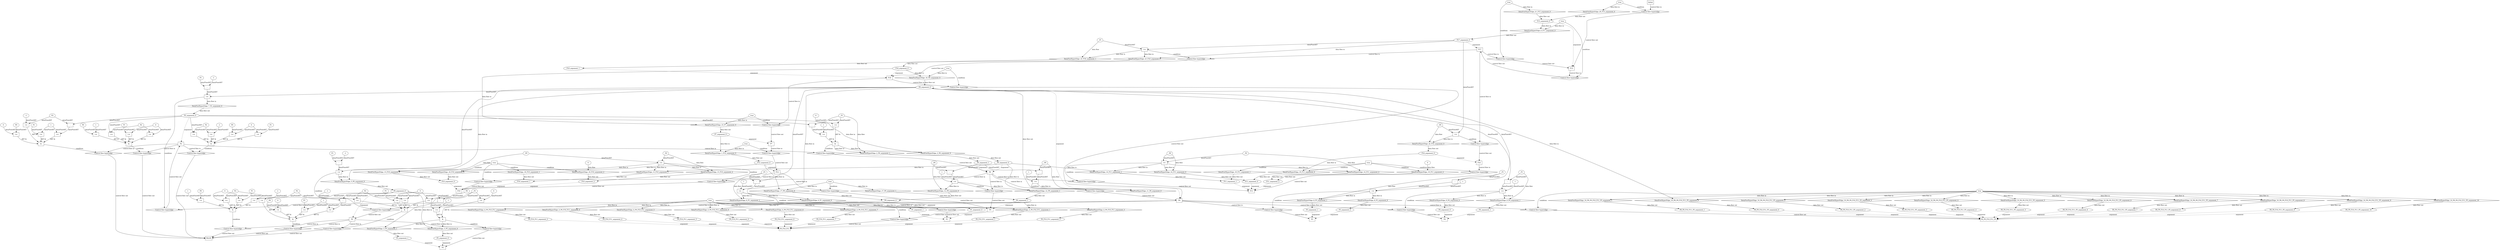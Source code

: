 digraph dag {
"P0" [label="P0" nodeName="P0" class=cfn  shape="rect"];
"P1" [label="P1" nodeName="P1" class=cfn  shape="rect"];
"P10" [label="P10" nodeName="P10" class=cfn  shape="rect"];
"P11" [label="P11" nodeName="P11" class=cfn  shape="rect"];
"P12" [label="P12" nodeName="P12" class=cfn  shape="rect"];
"P15" [label="P15" nodeName="P15" class=cfn  shape="rect"];
"P16" [label="P16" nodeName="P16" class=cfn  shape="rect"];
"P17" [label="P17" nodeName="P17" class=cfn  shape="rect"];
"P18" [label="P18" nodeName="P18" class=cfn  shape="rect"];
"P2" [label="P2" nodeName="P2" class=cfn  shape="rect"];
"P3" [label="P3" nodeName="P3" class=cfn  shape="rect"];
"P4" [label="P4" nodeName="P4" class=cfn  shape="rect"];
"P5" [label="P5" nodeName="P5" class=cfn  shape="rect"];
"P6" [label="P6" nodeName="P6" class=cfn  shape="rect"];
"P7" [label="P7" nodeName="P7" class=cfn  shape="rect"];
"P8" [label="P8" nodeName="P8" class=cfn  shape="rect"];
"P8_P9_P10_P11_P5" [label="P8_P9_P10_P11_P5" nodeName="P8_P9_P10_P11_P5" class=cfn  shape="rect"];
"P9" [label="P9" nodeName="P9" class=cfn  shape="rect"];
"P9_P10_P11" [label="P9_P10_P11" nodeName="P9_P10_P11" class=cfn  shape="rect"];
FALSE [label="FALSE" nodeName=FALSE class=cfn  shape="rect"];
Initial [label="Initial" nodeName=Initial class=cfn  shape="rect"];
ControlFowHyperEdge_0 [label="Control flow hyperedge" nodeName=ControlFowHyperEdge_0 class=controlFlowHyperEdge shape="diamond"];
"P15" -> ControlFowHyperEdge_0 [label="control flow in"]
ControlFowHyperEdge_0 -> "P17" [label="control flow out"]
ControlFowHyperEdge_1 [label="Control flow hyperedge" nodeName=ControlFowHyperEdge_1 class=controlFlowHyperEdge shape="diamond"];
"P7" -> ControlFowHyperEdge_1 [label="control flow in"]
ControlFowHyperEdge_1 -> "P12" [label="control flow out"]
ControlFowHyperEdge_2 [label="Control flow hyperedge" nodeName=ControlFowHyperEdge_2 class=controlFlowHyperEdge shape="diamond"];
"P2" -> ControlFowHyperEdge_2 [label="control flow in"]
ControlFowHyperEdge_2 -> "P6" [label="control flow out"]
ControlFowHyperEdge_3 [label="Control flow hyperedge" nodeName=ControlFowHyperEdge_3 class=controlFlowHyperEdge shape="diamond"];
"P0" -> ControlFowHyperEdge_3 [label="control flow in"]
ControlFowHyperEdge_3 -> "P5" [label="control flow out"]
ControlFowHyperEdge_4 [label="Control flow hyperedge" nodeName=ControlFowHyperEdge_4 class=controlFlowHyperEdge shape="diamond"];
"P9" -> ControlFowHyperEdge_4 [label="control flow in"]
ControlFowHyperEdge_4 -> "P9_P10_P11" [label="control flow out"]
ControlFowHyperEdge_5 [label="Control flow hyperedge" nodeName=ControlFowHyperEdge_5 class=controlFlowHyperEdge shape="diamond"];
"P8" -> ControlFowHyperEdge_5 [label="control flow in"]
ControlFowHyperEdge_5 -> "P0" [label="control flow out"]
ControlFowHyperEdge_6 [label="Control flow hyperedge" nodeName=ControlFowHyperEdge_6 class=controlFlowHyperEdge shape="diamond"];
"P8" -> ControlFowHyperEdge_6 [label="control flow in"]
ControlFowHyperEdge_6 -> "P1" [label="control flow out"]
ControlFowHyperEdge_7 [label="Control flow hyperedge" nodeName=ControlFowHyperEdge_7 class=controlFlowHyperEdge shape="diamond"];
"P8" -> ControlFowHyperEdge_7 [label="control flow in"]
ControlFowHyperEdge_7 -> "P2" [label="control flow out"]
ControlFowHyperEdge_8 [label="Control flow hyperedge" nodeName=ControlFowHyperEdge_8 class=controlFlowHyperEdge shape="diamond"];
"P8" -> ControlFowHyperEdge_8 [label="control flow in"]
ControlFowHyperEdge_8 -> "P3" [label="control flow out"]
ControlFowHyperEdge_9 [label="Control flow hyperedge" nodeName=ControlFowHyperEdge_9 class=controlFlowHyperEdge shape="diamond"];
"P8" -> ControlFowHyperEdge_9 [label="control flow in"]
ControlFowHyperEdge_9 -> "P4" [label="control flow out"]
ControlFowHyperEdge_10 [label="Control flow hyperedge" nodeName=ControlFowHyperEdge_10 class=controlFlowHyperEdge shape="diamond"];
"P8" -> ControlFowHyperEdge_10 [label="control flow in"]
ControlFowHyperEdge_10 -> "P8_P9_P10_P11_P5" [label="control flow out"]
ControlFowHyperEdge_11 [label="Control flow hyperedge" nodeName=ControlFowHyperEdge_11 class=controlFlowHyperEdge shape="diamond"];
"P6" -> ControlFowHyperEdge_11 [label="control flow in"]
ControlFowHyperEdge_11 -> "P8" [label="control flow out"]
ControlFowHyperEdge_12 [label="Control flow hyperedge" nodeName=ControlFowHyperEdge_12 class=controlFlowHyperEdge shape="diamond"];
"P6" -> ControlFowHyperEdge_12 [label="control flow in"]
ControlFowHyperEdge_12 -> "P9" [label="control flow out"]
ControlFowHyperEdge_13 [label="Control flow hyperedge" nodeName=ControlFowHyperEdge_13 class=controlFlowHyperEdge shape="diamond"];
"P6" -> ControlFowHyperEdge_13 [label="control flow in"]
ControlFowHyperEdge_13 -> "P10" [label="control flow out"]
ControlFowHyperEdge_14 [label="Control flow hyperedge" nodeName=ControlFowHyperEdge_14 class=controlFlowHyperEdge shape="diamond"];
"P6" -> ControlFowHyperEdge_14 [label="control flow in"]
ControlFowHyperEdge_14 -> "P11" [label="control flow out"]
ControlFowHyperEdge_15 [label="Control flow hyperedge" nodeName=ControlFowHyperEdge_15 class=controlFlowHyperEdge shape="diamond"];
"P18" -> ControlFowHyperEdge_15 [label="control flow in"]
ControlFowHyperEdge_15 -> "P7" [label="control flow out"]
ControlFowHyperEdge_16 [label="Control flow hyperedge" nodeName=ControlFowHyperEdge_16 class=controlFlowHyperEdge shape="diamond"];
"P18" -> ControlFowHyperEdge_16 [label="control flow in"]
ControlFowHyperEdge_16 -> "P8" [label="control flow out"]
ControlFowHyperEdge_17 [label="Control flow hyperedge" nodeName=ControlFowHyperEdge_17 class=controlFlowHyperEdge shape="diamond"];
"P12" -> ControlFowHyperEdge_17 [label="control flow in"]
ControlFowHyperEdge_17 -> "P9" [label="control flow out"]
ControlFowHyperEdge_18 [label="Control flow hyperedge" nodeName=ControlFowHyperEdge_18 class=controlFlowHyperEdge shape="diamond"];
"P12" -> ControlFowHyperEdge_18 [label="control flow in"]
ControlFowHyperEdge_18 -> "P10" [label="control flow out"]
ControlFowHyperEdge_19 [label="Control flow hyperedge" nodeName=ControlFowHyperEdge_19 class=controlFlowHyperEdge shape="diamond"];
"P16" -> ControlFowHyperEdge_19 [label="control flow in"]
ControlFowHyperEdge_19 -> "P11" [label="control flow out"]
ControlFowHyperEdge_20 [label="Control flow hyperedge" nodeName=ControlFowHyperEdge_20 class=controlFlowHyperEdge shape="diamond"];
"Initial" -> ControlFowHyperEdge_20 [label="control flow in"]
ControlFowHyperEdge_20 -> "P15" [label="control flow out"]
ControlFowHyperEdge_21 [label="Control flow hyperedge" nodeName=ControlFowHyperEdge_21 class=controlFlowHyperEdge shape="diamond"];
"P17" -> ControlFowHyperEdge_21 [label="control flow in"]
ControlFowHyperEdge_21 -> "P15" [label="control flow out"]
ControlFowHyperEdge_22 [label="Control flow hyperedge" nodeName=ControlFowHyperEdge_22 class=controlFlowHyperEdge shape="diamond"];
"P17" -> ControlFowHyperEdge_22 [label="control flow in"]
ControlFowHyperEdge_22 -> "P16" [label="control flow out"]
ControlFowHyperEdge_23 [label="Control flow hyperedge" nodeName=ControlFowHyperEdge_23 class=controlFlowHyperEdge shape="diamond"];
"P17" -> ControlFowHyperEdge_23 [label="control flow in"]
ControlFowHyperEdge_23 -> "P18" [label="control flow out"]
ControlFowHyperEdge_24 [label="Control flow hyperedge" nodeName=ControlFowHyperEdge_24 class=controlFlowHyperEdge shape="diamond"];
"P2" -> ControlFowHyperEdge_24 [label="control flow in"]
ControlFowHyperEdge_24 -> "FALSE" [label="control flow out"]
ControlFowHyperEdge_25 [label="Control flow hyperedge" nodeName=ControlFowHyperEdge_25 class=controlFlowHyperEdge shape="diamond"];
"P2" -> ControlFowHyperEdge_25 [label="control flow in"]
ControlFowHyperEdge_25 -> "FALSE" [label="control flow out"]
ControlFowHyperEdge_26 [label="Control flow hyperedge" nodeName=ControlFowHyperEdge_26 class=controlFlowHyperEdge shape="diamond"];
"P2" -> ControlFowHyperEdge_26 [label="control flow in"]
ControlFowHyperEdge_26 -> "FALSE" [label="control flow out"]
ControlFowHyperEdge_27 [label="Control flow hyperedge" nodeName=ControlFowHyperEdge_27 class=controlFlowHyperEdge shape="diamond"];
"P0" -> ControlFowHyperEdge_27 [label="control flow in"]
ControlFowHyperEdge_27 -> "FALSE" [label="control flow out"]
ControlFowHyperEdge_28 [label="Control flow hyperedge" nodeName=ControlFowHyperEdge_28 class=controlFlowHyperEdge shape="diamond"];
"P0" -> ControlFowHyperEdge_28 [label="control flow in"]
ControlFowHyperEdge_28 -> "FALSE" [label="control flow out"]
ControlFowHyperEdge_29 [label="Control flow hyperedge" nodeName=ControlFowHyperEdge_29 class=controlFlowHyperEdge shape="diamond"];
"P0" -> ControlFowHyperEdge_29 [label="control flow in"]
ControlFowHyperEdge_29 -> "FALSE" [label="control flow out"]
"P17_argument_0" [label="P17_argument_0" nodeName=argument0 class=argument  head="P17" shape="oval"];
"P17_argument_0" -> "P17"[label="argument" style="dashed"]
"P15_argument_0" [label="P15_argument_0" nodeName=argument0 class=argument  head="P15" shape="oval"];
"P15_argument_0" -> "P15"[label="argument" style="dashed"]
"P12_argument_0" [label="P12_argument_0" nodeName=argument0 class=argument  head="P12" shape="oval"];
"P12_argument_0" -> "P12"[label="argument" style="dashed"]
"P7_argument_0" [label="P7_argument_0" nodeName=argument0 class=argument  head="P7" shape="oval"];
"P7_argument_0" -> "P7"[label="argument" style="dashed"]
"P6_argument_0" [label="P6_argument_0" nodeName=argument0 class=argument  head="P6" shape="oval"];
"P6_argument_0" -> "P6"[label="argument" style="dashed"]
"P6_argument_1" [label="P6_argument_1" nodeName=argument1 class=argument  head="P6" shape="oval"];
"P6_argument_1" -> "P6"[label="argument" style="dashed"]
"P2_argument_0" [label="P2_argument_0" nodeName=argument0 class=argument  head="P2" shape="oval"];
"P2_argument_0" -> "P2"[label="argument" style="dashed"]
"P5_argument_0" [label="P5_argument_0" nodeName=argument0 class=argument  head="P5" shape="oval"];
"P5_argument_0" -> "P5"[label="argument" style="dashed"]
"P5_argument_1" [label="P5_argument_1" nodeName=argument1 class=argument  head="P5" shape="oval"];
"P5_argument_1" -> "P5"[label="argument" style="dashed"]
"P0_argument_0" [label="P0_argument_0" nodeName=argument0 class=argument  head="P0" shape="oval"];
"P0_argument_0" -> "P0"[label="argument" style="dashed"]
"P9_P10_P11_argument_0" [label="P9_P10_P11_argument_0" nodeName=argument0 class=argument  head="P9_P10_P11" shape="oval"];
"P9_P10_P11_argument_0" -> "P9_P10_P11"[label="argument" style="dashed"]
"P9_P10_P11_argument_1" [label="P9_P10_P11_argument_1" nodeName=argument1 class=argument  head="P9_P10_P11" shape="oval"];
"P9_P10_P11_argument_1" -> "P9_P10_P11"[label="argument" style="dashed"]
"P9_P10_P11_argument_2" [label="P9_P10_P11_argument_2" nodeName=argument2 class=argument  head="P9_P10_P11" shape="oval"];
"P9_P10_P11_argument_2" -> "P9_P10_P11"[label="argument" style="dashed"]
"P9_P10_P11_argument_3" [label="P9_P10_P11_argument_3" nodeName=argument3 class=argument  head="P9_P10_P11" shape="oval"];
"P9_P10_P11_argument_3" -> "P9_P10_P11"[label="argument" style="dashed"]
"P9_P10_P11_argument_4" [label="P9_P10_P11_argument_4" nodeName=argument4 class=argument  head="P9_P10_P11" shape="oval"];
"P9_P10_P11_argument_4" -> "P9_P10_P11"[label="argument" style="dashed"]
"P9_P10_P11_argument_5" [label="P9_P10_P11_argument_5" nodeName=argument5 class=argument  head="P9_P10_P11" shape="oval"];
"P9_P10_P11_argument_5" -> "P9_P10_P11"[label="argument" style="dashed"]
"P9_P10_P11_argument_6" [label="P9_P10_P11_argument_6" nodeName=argument6 class=argument  head="P9_P10_P11" shape="oval"];
"P9_P10_P11_argument_6" -> "P9_P10_P11"[label="argument" style="dashed"]
"P9_P10_P11_argument_7" [label="P9_P10_P11_argument_7" nodeName=argument7 class=argument  head="P9_P10_P11" shape="oval"];
"P9_P10_P11_argument_7" -> "P9_P10_P11"[label="argument" style="dashed"]
"P9_argument_0" [label="P9_argument_0" nodeName=argument0 class=argument  head="P9" shape="oval"];
"P9_argument_0" -> "P9"[label="argument" style="dashed"]
"P9_argument_1" [label="P9_argument_1" nodeName=argument1 class=argument  head="P9" shape="oval"];
"P9_argument_1" -> "P9"[label="argument" style="dashed"]
"P8_argument_0" [label="P8_argument_0" nodeName=argument0 class=argument  head="P8" shape="oval"];
"P8_argument_0" -> "P8"[label="argument" style="dashed"]
"P1_argument_0" [label="P1_argument_0" nodeName=argument0 class=argument  head="P1" shape="oval"];
"P1_argument_0" -> "P1"[label="argument" style="dashed"]
"P1_argument_1" [label="P1_argument_1" nodeName=argument1 class=argument  head="P1" shape="oval"];
"P1_argument_1" -> "P1"[label="argument" style="dashed"]
"P3_argument_0" [label="P3_argument_0" nodeName=argument0 class=argument  head="P3" shape="oval"];
"P3_argument_0" -> "P3"[label="argument" style="dashed"]
"P3_argument_1" [label="P3_argument_1" nodeName=argument1 class=argument  head="P3" shape="oval"];
"P3_argument_1" -> "P3"[label="argument" style="dashed"]
"P4_argument_0" [label="P4_argument_0" nodeName=argument0 class=argument  head="P4" shape="oval"];
"P4_argument_0" -> "P4"[label="argument" style="dashed"]
"P4_argument_1" [label="P4_argument_1" nodeName=argument1 class=argument  head="P4" shape="oval"];
"P4_argument_1" -> "P4"[label="argument" style="dashed"]
"P8_P9_P10_P11_P5_argument_0" [label="P8_P9_P10_P11_P5_argument_0" nodeName=argument0 class=argument  head="P8_P9_P10_P11_P5" shape="oval"];
"P8_P9_P10_P11_P5_argument_0" -> "P8_P9_P10_P11_P5"[label="argument" style="dashed"]
"P8_P9_P10_P11_P5_argument_1" [label="P8_P9_P10_P11_P5_argument_1" nodeName=argument1 class=argument  head="P8_P9_P10_P11_P5" shape="oval"];
"P8_P9_P10_P11_P5_argument_1" -> "P8_P9_P10_P11_P5"[label="argument" style="dashed"]
"P8_P9_P10_P11_P5_argument_2" [label="P8_P9_P10_P11_P5_argument_2" nodeName=argument2 class=argument  head="P8_P9_P10_P11_P5" shape="oval"];
"P8_P9_P10_P11_P5_argument_2" -> "P8_P9_P10_P11_P5"[label="argument" style="dashed"]
"P8_P9_P10_P11_P5_argument_3" [label="P8_P9_P10_P11_P5_argument_3" nodeName=argument3 class=argument  head="P8_P9_P10_P11_P5" shape="oval"];
"P8_P9_P10_P11_P5_argument_3" -> "P8_P9_P10_P11_P5"[label="argument" style="dashed"]
"P8_P9_P10_P11_P5_argument_4" [label="P8_P9_P10_P11_P5_argument_4" nodeName=argument4 class=argument  head="P8_P9_P10_P11_P5" shape="oval"];
"P8_P9_P10_P11_P5_argument_4" -> "P8_P9_P10_P11_P5"[label="argument" style="dashed"]
"P8_P9_P10_P11_P5_argument_5" [label="P8_P9_P10_P11_P5_argument_5" nodeName=argument5 class=argument  head="P8_P9_P10_P11_P5" shape="oval"];
"P8_P9_P10_P11_P5_argument_5" -> "P8_P9_P10_P11_P5"[label="argument" style="dashed"]
"P8_P9_P10_P11_P5_argument_6" [label="P8_P9_P10_P11_P5_argument_6" nodeName=argument6 class=argument  head="P8_P9_P10_P11_P5" shape="oval"];
"P8_P9_P10_P11_P5_argument_6" -> "P8_P9_P10_P11_P5"[label="argument" style="dashed"]
"P8_P9_P10_P11_P5_argument_7" [label="P8_P9_P10_P11_P5_argument_7" nodeName=argument7 class=argument  head="P8_P9_P10_P11_P5" shape="oval"];
"P8_P9_P10_P11_P5_argument_7" -> "P8_P9_P10_P11_P5"[label="argument" style="dashed"]
"P8_P9_P10_P11_P5_argument_8" [label="P8_P9_P10_P11_P5_argument_8" nodeName=argument8 class=argument  head="P8_P9_P10_P11_P5" shape="oval"];
"P8_P9_P10_P11_P5_argument_8" -> "P8_P9_P10_P11_P5"[label="argument" style="dashed"]
"P8_P9_P10_P11_P5_argument_9" [label="P8_P9_P10_P11_P5_argument_9" nodeName=argument9 class=argument  head="P8_P9_P10_P11_P5" shape="oval"];
"P8_P9_P10_P11_P5_argument_9" -> "P8_P9_P10_P11_P5"[label="argument" style="dashed"]
"P8_P9_P10_P11_P5_argument_10" [label="P8_P9_P10_P11_P5_argument_10" nodeName=argument10 class=argument  head="P8_P9_P10_P11_P5" shape="oval"];
"P8_P9_P10_P11_P5_argument_10" -> "P8_P9_P10_P11_P5"[label="argument" style="dashed"]
"P10_argument_0" [label="P10_argument_0" nodeName=argument0 class=argument  head="P10" shape="oval"];
"P10_argument_0" -> "P10"[label="argument" style="dashed"]
"P10_argument_1" [label="P10_argument_1" nodeName=argument1 class=argument  head="P10" shape="oval"];
"P10_argument_1" -> "P10"[label="argument" style="dashed"]
"P10_argument_2" [label="P10_argument_2" nodeName=argument2 class=argument  head="P10" shape="oval"];
"P10_argument_2" -> "P10"[label="argument" style="dashed"]
"P11_argument_0" [label="P11_argument_0" nodeName=argument0 class=argument  head="P11" shape="oval"];
"P11_argument_0" -> "P11"[label="argument" style="dashed"]
"P11_argument_1" [label="P11_argument_1" nodeName=argument1 class=argument  head="P11" shape="oval"];
"P11_argument_1" -> "P11"[label="argument" style="dashed"]
"P11_argument_2" [label="P11_argument_2" nodeName=argument2 class=argument  head="P11" shape="oval"];
"P11_argument_2" -> "P11"[label="argument" style="dashed"]
"P18_argument_0" [label="P18_argument_0" nodeName=argument0 class=argument  head="P18" shape="oval"];
"P18_argument_0" -> "P18"[label="argument" style="dashed"]
"P18_argument_1" [label="P18_argument_1" nodeName=argument1 class=argument  head="P18" shape="oval"];
"P18_argument_1" -> "P18"[label="argument" style="dashed"]
"P16_argument_0" [label="P16_argument_0" nodeName=argument0 class=argument  head="P16" shape="oval"];
"P16_argument_0" -> "P16"[label="argument" style="dashed"]

"xxxP17___P15_0xxxguard_0_node_0" [label="true" nodeName="xxxP17___P15_0xxxguard_0_node_0" class=BoolValue ];

"xxxP17___P15_0xxxguard_0_node_0" -> "ControlFowHyperEdge_0" [label="condition"];
"xxxP12___P7_1xxxguard_0_node_0" [label="true" nodeName="xxxP12___P7_1xxxguard_0_node_0" class=BoolValue ];

"xxxP12___P7_1xxxguard_0_node_0" -> "ControlFowHyperEdge_1" [label="condition"];
"xxxP6___P2_2xxx_and" [label="&" nodeName="xxxP6___P2_2xxx_and" class=Operator shape="rect"];
"xxxP6___P2_2xxxguard_0_node_0" [label=">=" nodeName="xxxP6___P2_2xxxguard_0_node_0" class=Operator  shape="rect"];
"xxxP6___P2_2xxxguard_0_node_2" [label="0" nodeName="xxxP6___P2_2xxxguard_0_node_2" class=Literal ];
"xxxP6___P2_2xxxdataFlow_0_node_0" -> "xxxP6___P2_2xxxguard_0_node_0"[label="dataFlowAST"]
"xxxP6___P2_2xxxguard_0_node_2" -> "xxxP6___P2_2xxxguard_0_node_0"[label="dataFlowAST"]

"xxxP6___P2_2xxxguard_0_node_0" -> "xxxP6___P2_2xxx_and" [label="AST &"];
"xxxP6___P2_2xxxguard1_node_0" [label=">=" nodeName="xxxP6___P2_2xxxguard1_node_0" class=Operator  shape="rect"];
"xxxP6___P2_2xxxguard1_node_1" [label="-" nodeName="xxxP6___P2_2xxxguard1_node_1" class= Operator shape="rect"];
"xxxP6___P2_2xxxguard1_node_4" [label="1" nodeName="xxxP6___P2_2xxxguard1_node_4" class=Literal ];
"xxxP6___P2_2xxxguard1_node_1" -> "xxxP6___P2_2xxxguard1_node_0"[label="dataFlowAST"]
"xxxP6___P2_2xxxguard1_node_4" -> "xxxP6___P2_2xxxguard1_node_0"[label="dataFlowAST"]
"P2_argument_0" -> "xxxP6___P2_2xxxguard1_node_1"[label="dataFlowAST"]
"xxxP6___P2_2xxxdataFlow_0_node_0" -> "xxxP6___P2_2xxxguard1_node_1"[label="dataFlowAST"]

"xxxP6___P2_2xxxguard1_node_0" -> "xxxP6___P2_2xxx_and" [label="AST &"];
"xxxP6___P2_2xxx_and" -> "ControlFowHyperEdge_2" [label="condition"];
"xxxP6___P2_2xxxdataFlow_0_node_0" [label="_P1" nodeName="xxxP6___P2_2xxxdataFlow_0_node_0" class=Constant ];

"xxxP6___P2_2xxxdataFlow_0_node_0" -> "DataFowHyperEdge_2_P6_argument_1" [label="data flow"];
"xxxP5___P0_3xxx_and" [label="&" nodeName="xxxP5___P0_3xxx_and" class=Operator shape="rect"];
"xxxP5___P0_3xxxguard_0_node_0" [label=">=" nodeName="xxxP5___P0_3xxxguard_0_node_0" class=Operator  shape="rect"];
"xxxP5___P0_3xxxguard_0_node_2" [label="0" nodeName="xxxP5___P0_3xxxguard_0_node_2" class=Literal ];
"xxxP5___P0_3xxxdataFlow_0_node_0" -> "xxxP5___P0_3xxxguard_0_node_0"[label="dataFlowAST"]
"xxxP5___P0_3xxxguard_0_node_2" -> "xxxP5___P0_3xxxguard_0_node_0"[label="dataFlowAST"]

"xxxP5___P0_3xxxguard_0_node_0" -> "xxxP5___P0_3xxx_and" [label="AST &"];
"xxxP5___P0_3xxxguard1_node_0" [label=">=" nodeName="xxxP5___P0_3xxxguard1_node_0" class=Operator  shape="rect"];
"xxxP5___P0_3xxxguard1_node_1" [label="-" nodeName="xxxP5___P0_3xxxguard1_node_1" class= Operator shape="rect"];
"xxxP5___P0_3xxxguard1_node_4" [label="1" nodeName="xxxP5___P0_3xxxguard1_node_4" class=Literal ];
"xxxP5___P0_3xxxguard1_node_1" -> "xxxP5___P0_3xxxguard1_node_0"[label="dataFlowAST"]
"xxxP5___P0_3xxxguard1_node_4" -> "xxxP5___P0_3xxxguard1_node_0"[label="dataFlowAST"]
"P0_argument_0" -> "xxxP5___P0_3xxxguard1_node_1"[label="dataFlowAST"]
"xxxP5___P0_3xxxdataFlow_0_node_0" -> "xxxP5___P0_3xxxguard1_node_1"[label="dataFlowAST"]

"xxxP5___P0_3xxxguard1_node_0" -> "xxxP5___P0_3xxx_and" [label="AST &"];
"xxxP5___P0_3xxx_and" -> "ControlFowHyperEdge_3" [label="condition"];
"xxxP5___P0_3xxxdataFlow_0_node_0" [label="_P1" nodeName="xxxP5___P0_3xxxdataFlow_0_node_0" class=Constant ];

"xxxP5___P0_3xxxdataFlow_0_node_0" -> "DataFowHyperEdge_3_P5_argument_1" [label="data flow"];
"xxxP9_P10_P11___P9_4xxxguard_0_node_0" [label="true" nodeName="xxxP9_P10_P11___P9_4xxxguard_0_node_0" class=BoolValue ];

"xxxP9_P10_P11___P9_4xxxguard_0_node_0" -> "ControlFowHyperEdge_4" [label="condition"];
"xxxP0___P8_5xxxguard_0_node_0" [label=">=" nodeName="xxxP0___P8_5xxxguard_0_node_0" class=Operator  shape="rect"];
"xxxP0___P8_5xxxguard_0_node_2" [label="-" nodeName="xxxP0___P8_5xxxguard_0_node_2" class= Operator shape="rect"];
"xxxP0___P8_5xxxguard_0_node_3" [label="P1" nodeName="xxxP0___P8_5xxxguard_0_node_3" class=Constant ];
"xxxP0___P8_5xxxguard_0_node_4" [label="-1" nodeName="xxxP0___P8_5xxxguard_0_node_4" class=Literal ];
"P8_argument_0" -> "xxxP0___P8_5xxxguard_0_node_0"[label="dataFlowAST"]
"xxxP0___P8_5xxxguard_0_node_2" -> "xxxP0___P8_5xxxguard_0_node_0"[label="dataFlowAST"]
"xxxP0___P8_5xxxguard_0_node_3" -> "xxxP0___P8_5xxxguard_0_node_2"[label="dataFlowAST"]
"xxxP0___P8_5xxxguard_0_node_4" -> "xxxP0___P8_5xxxguard_0_node_2"[label="dataFlowAST"]

"xxxP0___P8_5xxxguard_0_node_0" -> "ControlFowHyperEdge_5" [label="condition"];
"xxxP1___P8_6xxxguard_0_node_0" [label=">=" nodeName="xxxP1___P8_6xxxguard_0_node_0" class=Operator  shape="rect"];
"xxxP1___P8_6xxxguard_0_node_1" [label="-" nodeName="xxxP1___P8_6xxxguard_0_node_1" class= Operator shape="rect"];
"xxxP1___P8_6xxxguard_0_node_4" [label="1" nodeName="xxxP1___P8_6xxxguard_0_node_4" class=Literal ];
"xxxP1___P8_6xxxguard_0_node_1" -> "xxxP1___P8_6xxxguard_0_node_0"[label="dataFlowAST"]
"xxxP1___P8_6xxxguard_0_node_4" -> "xxxP1___P8_6xxxguard_0_node_0"[label="dataFlowAST"]
"P8_argument_0" -> "xxxP1___P8_6xxxguard_0_node_1"[label="dataFlowAST"]
"xxxP1___P8_6xxxdataFlow_0_node_0" -> "xxxP1___P8_6xxxguard_0_node_1"[label="dataFlowAST"]

"xxxP1___P8_6xxxguard_0_node_0" -> "ControlFowHyperEdge_6" [label="condition"];
"xxxP1___P8_6xxxdataFlow_0_node_0" [label="_P1" nodeName="xxxP1___P8_6xxxdataFlow_0_node_0" class=Constant ];

"xxxP1___P8_6xxxdataFlow_0_node_0" -> "DataFowHyperEdge_6_P1_argument_1" [label="data flow"];
"xxxP2___P8_7xxxguard_0_node_0" [label=">=" nodeName="xxxP2___P8_7xxxguard_0_node_0" class=Operator  shape="rect"];
"xxxP2___P8_7xxxguard_0_node_2" [label="-" nodeName="xxxP2___P8_7xxxguard_0_node_2" class= Operator shape="rect"];
"xxxP2___P8_7xxxguard_0_node_3" [label="P1" nodeName="xxxP2___P8_7xxxguard_0_node_3" class=Constant ];
"xxxP2___P8_7xxxguard_0_node_4" [label="-1" nodeName="xxxP2___P8_7xxxguard_0_node_4" class=Literal ];
"P8_argument_0" -> "xxxP2___P8_7xxxguard_0_node_0"[label="dataFlowAST"]
"xxxP2___P8_7xxxguard_0_node_2" -> "xxxP2___P8_7xxxguard_0_node_0"[label="dataFlowAST"]
"xxxP2___P8_7xxxguard_0_node_3" -> "xxxP2___P8_7xxxguard_0_node_2"[label="dataFlowAST"]
"xxxP2___P8_7xxxguard_0_node_4" -> "xxxP2___P8_7xxxguard_0_node_2"[label="dataFlowAST"]

"xxxP2___P8_7xxxguard_0_node_0" -> "ControlFowHyperEdge_7" [label="condition"];
"xxxP3___P8_8xxxguard_0_node_0" [label=">=" nodeName="xxxP3___P8_8xxxguard_0_node_0" class=Operator  shape="rect"];
"xxxP3___P8_8xxxguard_0_node_1" [label="-" nodeName="xxxP3___P8_8xxxguard_0_node_1" class= Operator shape="rect"];
"xxxP3___P8_8xxxguard_0_node_4" [label="1" nodeName="xxxP3___P8_8xxxguard_0_node_4" class=Literal ];
"xxxP3___P8_8xxxguard_0_node_1" -> "xxxP3___P8_8xxxguard_0_node_0"[label="dataFlowAST"]
"xxxP3___P8_8xxxguard_0_node_4" -> "xxxP3___P8_8xxxguard_0_node_0"[label="dataFlowAST"]
"P8_argument_0" -> "xxxP3___P8_8xxxguard_0_node_1"[label="dataFlowAST"]
"xxxP3___P8_8xxxdataFlow_0_node_0" -> "xxxP3___P8_8xxxguard_0_node_1"[label="dataFlowAST"]

"xxxP3___P8_8xxxguard_0_node_0" -> "ControlFowHyperEdge_8" [label="condition"];
"xxxP3___P8_8xxxdataFlow_0_node_0" [label="_P1" nodeName="xxxP3___P8_8xxxdataFlow_0_node_0" class=Constant ];

"xxxP3___P8_8xxxdataFlow_0_node_0" -> "DataFowHyperEdge_8_P3_argument_1" [label="data flow"];
"xxxP4___P8_9xxxguard_0_node_0" [label=">=" nodeName="xxxP4___P8_9xxxguard_0_node_0" class=Operator  shape="rect"];
"xxxP4___P8_9xxxguard_0_node_1" [label="-" nodeName="xxxP4___P8_9xxxguard_0_node_1" class= Operator shape="rect"];
"xxxP4___P8_9xxxguard_0_node_4" [label="1" nodeName="xxxP4___P8_9xxxguard_0_node_4" class=Literal ];
"xxxP4___P8_9xxxguard_0_node_1" -> "xxxP4___P8_9xxxguard_0_node_0"[label="dataFlowAST"]
"xxxP4___P8_9xxxguard_0_node_4" -> "xxxP4___P8_9xxxguard_0_node_0"[label="dataFlowAST"]
"P8_argument_0" -> "xxxP4___P8_9xxxguard_0_node_1"[label="dataFlowAST"]
"xxxP4___P8_9xxxdataFlow_0_node_0" -> "xxxP4___P8_9xxxguard_0_node_1"[label="dataFlowAST"]

"xxxP4___P8_9xxxguard_0_node_0" -> "ControlFowHyperEdge_9" [label="condition"];
"xxxP4___P8_9xxxdataFlow_0_node_0" [label="_P1" nodeName="xxxP4___P8_9xxxdataFlow_0_node_0" class=Constant ];

"xxxP4___P8_9xxxdataFlow_0_node_0" -> "DataFowHyperEdge_9_P4_argument_1" [label="data flow"];
"xxxP8_P9_P10_P11_P5___P8_10xxxguard_0_node_0" [label="true" nodeName="xxxP8_P9_P10_P11_P5___P8_10xxxguard_0_node_0" class=BoolValue ];

"xxxP8_P9_P10_P11_P5___P8_10xxxguard_0_node_0" -> "ControlFowHyperEdge_10" [label="condition"];
"xxxP8___P6_11xxxguard_0_node_0" [label=">=" nodeName="xxxP8___P6_11xxxguard_0_node_0" class=Operator  shape="rect"];
"xxxP8___P6_11xxxguard_0_node_1" [label="-" nodeName="xxxP8___P6_11xxxguard_0_node_1" class= Operator shape="rect"];
"xxxP8___P6_11xxxguard_0_node_4" [label="1" nodeName="xxxP8___P6_11xxxguard_0_node_4" class=Literal ];
"xxxP8___P6_11xxxguard_0_node_1" -> "xxxP8___P6_11xxxguard_0_node_0"[label="dataFlowAST"]
"xxxP8___P6_11xxxguard_0_node_4" -> "xxxP8___P6_11xxxguard_0_node_0"[label="dataFlowAST"]
"xxxP8___P6_11xxxdataFlow_0_node_0" -> "xxxP8___P6_11xxxguard_0_node_1"[label="dataFlowAST"]
"P6_argument_1" -> "xxxP8___P6_11xxxguard_0_node_1"[label="dataFlowAST"]

"xxxP8___P6_11xxxguard_0_node_0" -> "ControlFowHyperEdge_11" [label="condition"];
"xxxP8___P6_11xxxdataFlow_0_node_0" [label="_P0" nodeName="xxxP8___P6_11xxxdataFlow_0_node_0" class=Constant ];

"xxxP8___P6_11xxxdataFlow_0_node_0" -> "DataFowHyperEdge_11_P8_argument_0" [label="data flow"];
"xxxP9___P6_12xxxguard_0_node_0" [label=">=" nodeName="xxxP9___P6_12xxxguard_0_node_0" class=Operator  shape="rect"];
"xxxP9___P6_12xxxguard_0_node_1" [label="-" nodeName="xxxP9___P6_12xxxguard_0_node_1" class= Operator shape="rect"];
"xxxP9___P6_12xxxguard_0_node_4" [label="1" nodeName="xxxP9___P6_12xxxguard_0_node_4" class=Literal ];
"xxxP9___P6_12xxxguard_0_node_1" -> "xxxP9___P6_12xxxguard_0_node_0"[label="dataFlowAST"]
"xxxP9___P6_12xxxguard_0_node_4" -> "xxxP9___P6_12xxxguard_0_node_0"[label="dataFlowAST"]
"xxxP9___P6_12xxxdataFlow_0_node_0" -> "xxxP9___P6_12xxxguard_0_node_1"[label="dataFlowAST"]
"P6_argument_1" -> "xxxP9___P6_12xxxguard_0_node_1"[label="dataFlowAST"]

"xxxP9___P6_12xxxguard_0_node_0" -> "ControlFowHyperEdge_12" [label="condition"];
"xxxP9___P6_12xxxdataFlow_0_node_0" [label="_P0" nodeName="xxxP9___P6_12xxxdataFlow_0_node_0" class=Constant ];

"xxxP9___P6_12xxxdataFlow_0_node_0" -> "DataFowHyperEdge_12_P9_argument_0" [label="data flow"];
"xxxP10___P6_13xxxguard_0_node_0" [label=">=" nodeName="xxxP10___P6_13xxxguard_0_node_0" class=Operator  shape="rect"];
"xxxP10___P6_13xxxdataFlow_0_node_0" -> "xxxP10___P6_13xxxguard_0_node_0"[label="dataFlowAST"]
"xxxP10___P6_13xxxdataFlow1_node_0" -> "xxxP10___P6_13xxxguard_0_node_0"[label="dataFlowAST"]

"xxxP10___P6_13xxxguard_0_node_0" -> "ControlFowHyperEdge_13" [label="condition"];
"xxxP10___P6_13xxxdataFlow_0_node_0" [label="_P0" nodeName="xxxP10___P6_13xxxdataFlow_0_node_0" class=Constant ];

"xxxP10___P6_13xxxdataFlow_0_node_0" -> "DataFowHyperEdge_13_P10_argument_0" [label="data flow"];
"xxxP10___P6_13xxxdataFlow1_node_0" [label="_P2" nodeName="xxxP10___P6_13xxxdataFlow1_node_0" class=Constant ];

"xxxP10___P6_13xxxdataFlow1_node_0" -> "DataFowHyperEdge_13_P10_argument_2" [label="data flow"];
"xxxP11___P6_14xxxguard_0_node_0" [label=">=" nodeName="xxxP11___P6_14xxxguard_0_node_0" class=Operator  shape="rect"];
"xxxP11___P6_14xxxdataFlow_0_node_0" -> "xxxP11___P6_14xxxguard_0_node_0"[label="dataFlowAST"]
"xxxP11___P6_14xxxdataFlow1_node_0" -> "xxxP11___P6_14xxxguard_0_node_0"[label="dataFlowAST"]

"xxxP11___P6_14xxxguard_0_node_0" -> "ControlFowHyperEdge_14" [label="condition"];
"xxxP11___P6_14xxxdataFlow_0_node_0" [label="_P0" nodeName="xxxP11___P6_14xxxdataFlow_0_node_0" class=Constant ];

"xxxP11___P6_14xxxdataFlow_0_node_0" -> "DataFowHyperEdge_14_P11_argument_0" [label="data flow"];
"xxxP11___P6_14xxxdataFlow1_node_0" [label="_P2" nodeName="xxxP11___P6_14xxxdataFlow1_node_0" class=Constant ];

"xxxP11___P6_14xxxdataFlow1_node_0" -> "DataFowHyperEdge_14_P11_argument_2" [label="data flow"];
"xxxP7___P18_15xxxguard_0_node_0" [label="true" nodeName="xxxP7___P18_15xxxguard_0_node_0" class=BoolValue ];

"xxxP7___P18_15xxxguard_0_node_0" -> "ControlFowHyperEdge_15" [label="condition"];
"xxxP8___P18_16xxxguard_0_node_0" [label="true" nodeName="xxxP8___P18_16xxxguard_0_node_0" class=BoolValue ];

"xxxP8___P18_16xxxguard_0_node_0" -> "ControlFowHyperEdge_16" [label="condition"];
"xxxP9___P12_17xxxguard_0_node_0" [label="true" nodeName="xxxP9___P12_17xxxguard_0_node_0" class=BoolValue ];

"xxxP9___P12_17xxxguard_0_node_0" -> "ControlFowHyperEdge_17" [label="condition"];
"true_18" [label="true" nodeName="true_18" class=true shape="rect"];
"true_18" -> "ControlFowHyperEdge_18" [label="condition"];
"xxxP10___P12_18xxxdataFlow_0_node_0" [label="0" nodeName="xxxP10___P12_18xxxdataFlow_0_node_0" class=Literal ];

"xxxP10___P12_18xxxdataFlow_0_node_0" -> "DataFowHyperEdge_18_P10_argument_2" [label="data flow"];
"true_19" [label="true" nodeName="true_19" class=true shape="rect"];
"true_19" -> "ControlFowHyperEdge_19" [label="condition"];
"xxxP11___P16_19xxxdataFlow_0_node_0" [label="0" nodeName="xxxP11___P16_19xxxdataFlow_0_node_0" class=Literal ];

"xxxP11___P16_19xxxdataFlow_0_node_0" -> "DataFowHyperEdge_19_P11_argument_2" [label="data flow"];
"xxxP15___Initial_20xxxguard_0_node_0" [label="true" nodeName="xxxP15___Initial_20xxxguard_0_node_0" class=BoolValue ];

"xxxP15___Initial_20xxxguard_0_node_0" -> "ControlFowHyperEdge_20" [label="condition"];
"xxxP15___P17_21xxxguard_0_node_0" [label="true" nodeName="xxxP15___P17_21xxxguard_0_node_0" class=BoolValue ];

"xxxP15___P17_21xxxguard_0_node_0" -> "ControlFowHyperEdge_21" [label="condition"];
"xxxP16___P17_22xxxguard_0_node_0" [label=">=" nodeName="xxxP16___P17_22xxxguard_0_node_0" class=Operator  shape="rect"];
"P17_argument_0" -> "xxxP16___P17_22xxxguard_0_node_0"[label="dataFlowAST"]
"xxxP16___P17_22xxxdataFlow_0_node_0" -> "xxxP16___P17_22xxxguard_0_node_0"[label="dataFlowAST"]

"xxxP16___P17_22xxxguard_0_node_0" -> "ControlFowHyperEdge_22" [label="condition"];
"xxxP16___P17_22xxxdataFlow_0_node_0" [label="_P0" nodeName="xxxP16___P17_22xxxdataFlow_0_node_0" class=Constant ];

"xxxP16___P17_22xxxdataFlow_0_node_0" -> "DataFowHyperEdge_22_P16_argument_0" [label="data flow"];
"xxxP18___P17_23xxxguard_0_node_0" [label=">=" nodeName="xxxP18___P17_23xxxguard_0_node_0" class=Operator  shape="rect"];
"xxxP18___P17_23xxxdataFlow_0_node_0" -> "xxxP18___P17_23xxxguard_0_node_0"[label="dataFlowAST"]
"P17_argument_0" -> "xxxP18___P17_23xxxguard_0_node_0"[label="dataFlowAST"]

"xxxP18___P17_23xxxguard_0_node_0" -> "ControlFowHyperEdge_23" [label="condition"];
"xxxP18___P17_23xxxdataFlow_0_node_0" [label="_P1" nodeName="xxxP18___P17_23xxxdataFlow_0_node_0" class=Constant ];

"xxxP18___P17_23xxxdataFlow_0_node_0" -> "DataFowHyperEdge_23_P18_argument_1" [label="data flow"];
"xxxFALSE___P2_24xxx_and" [label="&" nodeName="xxxFALSE___P2_24xxx_and" class=Operator shape="rect"];
"xxxFALSE___P2_24xxxguard_0_node_0" [label=">=" nodeName="xxxFALSE___P2_24xxxguard_0_node_0" class=Operator  shape="rect"];
"xxxFALSE___P2_24xxxguard_0_node_1" [label="P2" nodeName="xxxFALSE___P2_24xxxguard_0_node_1" class=Constant ];
"xxxFALSE___P2_24xxxguard_0_node_1" -> "xxxFALSE___P2_24xxxguard_0_node_0"[label="dataFlowAST"]
"P2_argument_0" -> "xxxFALSE___P2_24xxxguard_0_node_0"[label="dataFlowAST"]

"xxxFALSE___P2_24xxxguard_0_node_0" -> "xxxFALSE___P2_24xxx_and" [label="AST &"];
"xxxFALSE___P2_24xxxguard1_node_0" [label=">=" nodeName="xxxFALSE___P2_24xxxguard1_node_0" class=Operator  shape="rect"];
"xxxFALSE___P2_24xxxguard1_node_1" [label="-1" nodeName="xxxFALSE___P2_24xxxguard1_node_1" class=Literal ];
"xxxFALSE___P2_24xxxguard1_node_1" -> "xxxFALSE___P2_24xxxguard1_node_0"[label="dataFlowAST"]
"xxxFALSE___P2_24xxxguard_0_node_1" -> "xxxFALSE___P2_24xxxguard1_node_0"[label="dataFlowAST"]

"xxxFALSE___P2_24xxxguard1_node_0" -> "xxxFALSE___P2_24xxx_and" [label="AST &"];
"xxxFALSE___P2_24xxxguard2_node_0" [label=">=" nodeName="xxxFALSE___P2_24xxxguard2_node_0" class=Operator  shape="rect"];
"xxxFALSE___P2_24xxxguard2_node_1" [label="0" nodeName="xxxFALSE___P2_24xxxguard2_node_1" class=Literal ];
"xxxFALSE___P2_24xxxguard2_node_2" [label="P1" nodeName="xxxFALSE___P2_24xxxguard2_node_2" class=Constant ];
"xxxFALSE___P2_24xxxguard2_node_1" -> "xxxFALSE___P2_24xxxguard2_node_0"[label="dataFlowAST"]
"xxxFALSE___P2_24xxxguard2_node_2" -> "xxxFALSE___P2_24xxxguard2_node_0"[label="dataFlowAST"]

"xxxFALSE___P2_24xxxguard2_node_0" -> "xxxFALSE___P2_24xxx_and" [label="AST &"];
"xxxFALSE___P2_24xxxguard3_node_0" [label=">=" nodeName="xxxFALSE___P2_24xxxguard3_node_0" class=Operator  shape="rect"];
"xxxFALSE___P2_24xxxguard3_node_2" [label="P0" nodeName="xxxFALSE___P2_24xxxguard3_node_2" class=Constant ];
"xxxFALSE___P2_24xxxguard2_node_1" -> "xxxFALSE___P2_24xxxguard3_node_0"[label="dataFlowAST"]
"xxxFALSE___P2_24xxxguard3_node_2" -> "xxxFALSE___P2_24xxxguard3_node_0"[label="dataFlowAST"]

"xxxFALSE___P2_24xxxguard3_node_0" -> "xxxFALSE___P2_24xxx_and" [label="AST &"];
"xxxFALSE___P2_24xxx_and" -> "ControlFowHyperEdge_24" [label="condition"];
"xxxFALSE___P2_25xxx_and" [label="&" nodeName="xxxFALSE___P2_25xxx_and" class=Operator shape="rect"];
"xxxFALSE___P2_25xxxguard_0_node_0" [label=">=" nodeName="xxxFALSE___P2_25xxxguard_0_node_0" class=Operator  shape="rect"];
"xxxFALSE___P2_25xxxguard_0_node_1" [label="P2" nodeName="xxxFALSE___P2_25xxxguard_0_node_1" class=Constant ];
"xxxFALSE___P2_25xxxguard_0_node_1" -> "xxxFALSE___P2_25xxxguard_0_node_0"[label="dataFlowAST"]
"P2_argument_0" -> "xxxFALSE___P2_25xxxguard_0_node_0"[label="dataFlowAST"]

"xxxFALSE___P2_25xxxguard_0_node_0" -> "xxxFALSE___P2_25xxx_and" [label="AST &"];
"xxxFALSE___P2_25xxxguard1_node_0" [label=">=" nodeName="xxxFALSE___P2_25xxxguard1_node_0" class=Operator  shape="rect"];
"xxxFALSE___P2_25xxxguard1_node_2" [label="0" nodeName="xxxFALSE___P2_25xxxguard1_node_2" class=Literal ];
"xxxFALSE___P2_25xxxguard_0_node_1" -> "xxxFALSE___P2_25xxxguard1_node_0"[label="dataFlowAST"]
"xxxFALSE___P2_25xxxguard1_node_2" -> "xxxFALSE___P2_25xxxguard1_node_0"[label="dataFlowAST"]

"xxxFALSE___P2_25xxxguard1_node_0" -> "xxxFALSE___P2_25xxx_and" [label="AST &"];
"xxxFALSE___P2_25xxxguard2_node_0" [label=">=" nodeName="xxxFALSE___P2_25xxxguard2_node_0" class=Operator  shape="rect"];
"xxxFALSE___P2_25xxxguard2_node_2" [label="P1" nodeName="xxxFALSE___P2_25xxxguard2_node_2" class=Constant ];
"xxxFALSE___P2_25xxxguard1_node_2" -> "xxxFALSE___P2_25xxxguard2_node_0"[label="dataFlowAST"]
"xxxFALSE___P2_25xxxguard2_node_2" -> "xxxFALSE___P2_25xxxguard2_node_0"[label="dataFlowAST"]

"xxxFALSE___P2_25xxxguard2_node_0" -> "xxxFALSE___P2_25xxx_and" [label="AST &"];
"xxxFALSE___P2_25xxxguard3_node_0" [label=">=" nodeName="xxxFALSE___P2_25xxxguard3_node_0" class=Operator  shape="rect"];
"xxxFALSE___P2_25xxxguard3_node_1" [label="P0" nodeName="xxxFALSE___P2_25xxxguard3_node_1" class=Constant ];
"xxxFALSE___P2_25xxxguard3_node_2" [label="1" nodeName="xxxFALSE___P2_25xxxguard3_node_2" class=Literal ];
"xxxFALSE___P2_25xxxguard3_node_1" -> "xxxFALSE___P2_25xxxguard3_node_0"[label="dataFlowAST"]
"xxxFALSE___P2_25xxxguard3_node_2" -> "xxxFALSE___P2_25xxxguard3_node_0"[label="dataFlowAST"]

"xxxFALSE___P2_25xxxguard3_node_0" -> "xxxFALSE___P2_25xxx_and" [label="AST &"];
"xxxFALSE___P2_25xxx_and" -> "ControlFowHyperEdge_25" [label="condition"];
"xxxFALSE___P2_26xxx_and" [label="&" nodeName="xxxFALSE___P2_26xxx_and" class=Operator shape="rect"];
"xxxFALSE___P2_26xxxguard_0_node_0" [label=">=" nodeName="xxxFALSE___P2_26xxxguard_0_node_0" class=Operator  shape="rect"];
"xxxFALSE___P2_26xxxguard_0_node_1" [label="-" nodeName="xxxFALSE___P2_26xxxguard_0_node_1" class= Operator shape="rect"];
"xxxFALSE___P2_26xxxguard_0_node_3" [label="P2" nodeName="xxxFALSE___P2_26xxxguard_0_node_3" class=Constant ];
"xxxFALSE___P2_26xxxguard_0_node_4" [label="1" nodeName="xxxFALSE___P2_26xxxguard_0_node_4" class=Literal ];
"xxxFALSE___P2_26xxxguard_0_node_1" -> "xxxFALSE___P2_26xxxguard_0_node_0"[label="dataFlowAST"]
"xxxFALSE___P2_26xxxguard_0_node_4" -> "xxxFALSE___P2_26xxxguard_0_node_0"[label="dataFlowAST"]
"P2_argument_0" -> "xxxFALSE___P2_26xxxguard_0_node_1"[label="dataFlowAST"]
"xxxFALSE___P2_26xxxguard_0_node_3" -> "xxxFALSE___P2_26xxxguard_0_node_1"[label="dataFlowAST"]

"xxxFALSE___P2_26xxxguard_0_node_0" -> "xxxFALSE___P2_26xxx_and" [label="AST &"];
"xxxFALSE___P2_26xxxguard1_node_0" [label=">=" nodeName="xxxFALSE___P2_26xxxguard1_node_0" class=Operator  shape="rect"];
"xxxFALSE___P2_26xxxguard1_node_1" [label="-1" nodeName="xxxFALSE___P2_26xxxguard1_node_1" class=Literal ];
"xxxFALSE___P2_26xxxguard1_node_1" -> "xxxFALSE___P2_26xxxguard1_node_0"[label="dataFlowAST"]
"xxxFALSE___P2_26xxxguard_0_node_3" -> "xxxFALSE___P2_26xxxguard1_node_0"[label="dataFlowAST"]

"xxxFALSE___P2_26xxxguard1_node_0" -> "xxxFALSE___P2_26xxx_and" [label="AST &"];
"xxxFALSE___P2_26xxxguard2_node_0" [label=">=" nodeName="xxxFALSE___P2_26xxxguard2_node_0" class=Operator  shape="rect"];
"xxxFALSE___P2_26xxxguard2_node_1" [label="P1" nodeName="xxxFALSE___P2_26xxxguard2_node_1" class=Constant ];
"xxxFALSE___P2_26xxxguard2_node_1" -> "xxxFALSE___P2_26xxxguard2_node_0"[label="dataFlowAST"]
"xxxFALSE___P2_26xxxguard_0_node_4" -> "xxxFALSE___P2_26xxxguard2_node_0"[label="dataFlowAST"]

"xxxFALSE___P2_26xxxguard2_node_0" -> "xxxFALSE___P2_26xxx_and" [label="AST &"];
"xxxFALSE___P2_26xxxguard3_node_0" [label=">=" nodeName="xxxFALSE___P2_26xxxguard3_node_0" class=Operator  shape="rect"];
"xxxFALSE___P2_26xxxguard3_node_1" [label="0" nodeName="xxxFALSE___P2_26xxxguard3_node_1" class=Literal ];
"xxxFALSE___P2_26xxxguard3_node_2" [label="P0" nodeName="xxxFALSE___P2_26xxxguard3_node_2" class=Constant ];
"xxxFALSE___P2_26xxxguard3_node_1" -> "xxxFALSE___P2_26xxxguard3_node_0"[label="dataFlowAST"]
"xxxFALSE___P2_26xxxguard3_node_2" -> "xxxFALSE___P2_26xxxguard3_node_0"[label="dataFlowAST"]

"xxxFALSE___P2_26xxxguard3_node_0" -> "xxxFALSE___P2_26xxx_and" [label="AST &"];
"xxxFALSE___P2_26xxx_and" -> "ControlFowHyperEdge_26" [label="condition"];
"xxxFALSE___P0_27xxx_and" [label="&" nodeName="xxxFALSE___P0_27xxx_and" class=Operator shape="rect"];
"xxxFALSE___P0_27xxxguard_0_node_0" [label=">=" nodeName="xxxFALSE___P0_27xxxguard_0_node_0" class=Operator  shape="rect"];
"xxxFALSE___P0_27xxxguard_0_node_1" [label="P2" nodeName="xxxFALSE___P0_27xxxguard_0_node_1" class=Constant ];
"xxxFALSE___P0_27xxxguard_0_node_1" -> "xxxFALSE___P0_27xxxguard_0_node_0"[label="dataFlowAST"]
"P0_argument_0" -> "xxxFALSE___P0_27xxxguard_0_node_0"[label="dataFlowAST"]

"xxxFALSE___P0_27xxxguard_0_node_0" -> "xxxFALSE___P0_27xxx_and" [label="AST &"];
"xxxFALSE___P0_27xxxguard1_node_0" [label=">=" nodeName="xxxFALSE___P0_27xxxguard1_node_0" class=Operator  shape="rect"];
"xxxFALSE___P0_27xxxguard1_node_1" [label="-1" nodeName="xxxFALSE___P0_27xxxguard1_node_1" class=Literal ];
"xxxFALSE___P0_27xxxguard1_node_1" -> "xxxFALSE___P0_27xxxguard1_node_0"[label="dataFlowAST"]
"xxxFALSE___P0_27xxxguard_0_node_1" -> "xxxFALSE___P0_27xxxguard1_node_0"[label="dataFlowAST"]

"xxxFALSE___P0_27xxxguard1_node_0" -> "xxxFALSE___P0_27xxx_and" [label="AST &"];
"xxxFALSE___P0_27xxxguard2_node_0" [label=">=" nodeName="xxxFALSE___P0_27xxxguard2_node_0" class=Operator  shape="rect"];
"xxxFALSE___P0_27xxxguard2_node_1" [label="0" nodeName="xxxFALSE___P0_27xxxguard2_node_1" class=Literal ];
"xxxFALSE___P0_27xxxguard2_node_2" [label="P1" nodeName="xxxFALSE___P0_27xxxguard2_node_2" class=Constant ];
"xxxFALSE___P0_27xxxguard2_node_1" -> "xxxFALSE___P0_27xxxguard2_node_0"[label="dataFlowAST"]
"xxxFALSE___P0_27xxxguard2_node_2" -> "xxxFALSE___P0_27xxxguard2_node_0"[label="dataFlowAST"]

"xxxFALSE___P0_27xxxguard2_node_0" -> "xxxFALSE___P0_27xxx_and" [label="AST &"];
"xxxFALSE___P0_27xxxguard3_node_0" [label=">=" nodeName="xxxFALSE___P0_27xxxguard3_node_0" class=Operator  shape="rect"];
"xxxFALSE___P0_27xxxguard3_node_2" [label="P0" nodeName="xxxFALSE___P0_27xxxguard3_node_2" class=Constant ];
"xxxFALSE___P0_27xxxguard2_node_1" -> "xxxFALSE___P0_27xxxguard3_node_0"[label="dataFlowAST"]
"xxxFALSE___P0_27xxxguard3_node_2" -> "xxxFALSE___P0_27xxxguard3_node_0"[label="dataFlowAST"]

"xxxFALSE___P0_27xxxguard3_node_0" -> "xxxFALSE___P0_27xxx_and" [label="AST &"];
"xxxFALSE___P0_27xxx_and" -> "ControlFowHyperEdge_27" [label="condition"];
"xxxFALSE___P0_28xxx_and" [label="&" nodeName="xxxFALSE___P0_28xxx_and" class=Operator shape="rect"];
"xxxFALSE___P0_28xxxguard_0_node_0" [label=">=" nodeName="xxxFALSE___P0_28xxxguard_0_node_0" class=Operator  shape="rect"];
"xxxFALSE___P0_28xxxguard_0_node_1" [label="P2" nodeName="xxxFALSE___P0_28xxxguard_0_node_1" class=Constant ];
"xxxFALSE___P0_28xxxguard_0_node_1" -> "xxxFALSE___P0_28xxxguard_0_node_0"[label="dataFlowAST"]
"P0_argument_0" -> "xxxFALSE___P0_28xxxguard_0_node_0"[label="dataFlowAST"]

"xxxFALSE___P0_28xxxguard_0_node_0" -> "xxxFALSE___P0_28xxx_and" [label="AST &"];
"xxxFALSE___P0_28xxxguard1_node_0" [label=">=" nodeName="xxxFALSE___P0_28xxxguard1_node_0" class=Operator  shape="rect"];
"xxxFALSE___P0_28xxxguard1_node_2" [label="0" nodeName="xxxFALSE___P0_28xxxguard1_node_2" class=Literal ];
"xxxFALSE___P0_28xxxguard_0_node_1" -> "xxxFALSE___P0_28xxxguard1_node_0"[label="dataFlowAST"]
"xxxFALSE___P0_28xxxguard1_node_2" -> "xxxFALSE___P0_28xxxguard1_node_0"[label="dataFlowAST"]

"xxxFALSE___P0_28xxxguard1_node_0" -> "xxxFALSE___P0_28xxx_and" [label="AST &"];
"xxxFALSE___P0_28xxxguard2_node_0" [label=">=" nodeName="xxxFALSE___P0_28xxxguard2_node_0" class=Operator  shape="rect"];
"xxxFALSE___P0_28xxxguard2_node_2" [label="P1" nodeName="xxxFALSE___P0_28xxxguard2_node_2" class=Constant ];
"xxxFALSE___P0_28xxxguard1_node_2" -> "xxxFALSE___P0_28xxxguard2_node_0"[label="dataFlowAST"]
"xxxFALSE___P0_28xxxguard2_node_2" -> "xxxFALSE___P0_28xxxguard2_node_0"[label="dataFlowAST"]

"xxxFALSE___P0_28xxxguard2_node_0" -> "xxxFALSE___P0_28xxx_and" [label="AST &"];
"xxxFALSE___P0_28xxxguard3_node_0" [label=">=" nodeName="xxxFALSE___P0_28xxxguard3_node_0" class=Operator  shape="rect"];
"xxxFALSE___P0_28xxxguard3_node_1" [label="P0" nodeName="xxxFALSE___P0_28xxxguard3_node_1" class=Constant ];
"xxxFALSE___P0_28xxxguard3_node_2" [label="1" nodeName="xxxFALSE___P0_28xxxguard3_node_2" class=Literal ];
"xxxFALSE___P0_28xxxguard3_node_1" -> "xxxFALSE___P0_28xxxguard3_node_0"[label="dataFlowAST"]
"xxxFALSE___P0_28xxxguard3_node_2" -> "xxxFALSE___P0_28xxxguard3_node_0"[label="dataFlowAST"]

"xxxFALSE___P0_28xxxguard3_node_0" -> "xxxFALSE___P0_28xxx_and" [label="AST &"];
"xxxFALSE___P0_28xxx_and" -> "ControlFowHyperEdge_28" [label="condition"];
"xxxFALSE___P0_29xxx_and" [label="&" nodeName="xxxFALSE___P0_29xxx_and" class=Operator shape="rect"];
"xxxFALSE___P0_29xxxguard_0_node_0" [label=">=" nodeName="xxxFALSE___P0_29xxxguard_0_node_0" class=Operator  shape="rect"];
"xxxFALSE___P0_29xxxguard_0_node_1" [label="-" nodeName="xxxFALSE___P0_29xxxguard_0_node_1" class= Operator shape="rect"];
"xxxFALSE___P0_29xxxguard_0_node_3" [label="P2" nodeName="xxxFALSE___P0_29xxxguard_0_node_3" class=Constant ];
"xxxFALSE___P0_29xxxguard_0_node_4" [label="1" nodeName="xxxFALSE___P0_29xxxguard_0_node_4" class=Literal ];
"xxxFALSE___P0_29xxxguard_0_node_1" -> "xxxFALSE___P0_29xxxguard_0_node_0"[label="dataFlowAST"]
"xxxFALSE___P0_29xxxguard_0_node_4" -> "xxxFALSE___P0_29xxxguard_0_node_0"[label="dataFlowAST"]
"P0_argument_0" -> "xxxFALSE___P0_29xxxguard_0_node_1"[label="dataFlowAST"]
"xxxFALSE___P0_29xxxguard_0_node_3" -> "xxxFALSE___P0_29xxxguard_0_node_1"[label="dataFlowAST"]

"xxxFALSE___P0_29xxxguard_0_node_0" -> "xxxFALSE___P0_29xxx_and" [label="AST &"];
"xxxFALSE___P0_29xxxguard1_node_0" [label=">=" nodeName="xxxFALSE___P0_29xxxguard1_node_0" class=Operator  shape="rect"];
"xxxFALSE___P0_29xxxguard1_node_1" [label="-1" nodeName="xxxFALSE___P0_29xxxguard1_node_1" class=Literal ];
"xxxFALSE___P0_29xxxguard1_node_1" -> "xxxFALSE___P0_29xxxguard1_node_0"[label="dataFlowAST"]
"xxxFALSE___P0_29xxxguard_0_node_3" -> "xxxFALSE___P0_29xxxguard1_node_0"[label="dataFlowAST"]

"xxxFALSE___P0_29xxxguard1_node_0" -> "xxxFALSE___P0_29xxx_and" [label="AST &"];
"xxxFALSE___P0_29xxxguard2_node_0" [label=">=" nodeName="xxxFALSE___P0_29xxxguard2_node_0" class=Operator  shape="rect"];
"xxxFALSE___P0_29xxxguard2_node_1" [label="P1" nodeName="xxxFALSE___P0_29xxxguard2_node_1" class=Constant ];
"xxxFALSE___P0_29xxxguard2_node_1" -> "xxxFALSE___P0_29xxxguard2_node_0"[label="dataFlowAST"]
"xxxFALSE___P0_29xxxguard_0_node_4" -> "xxxFALSE___P0_29xxxguard2_node_0"[label="dataFlowAST"]

"xxxFALSE___P0_29xxxguard2_node_0" -> "xxxFALSE___P0_29xxx_and" [label="AST &"];
"xxxFALSE___P0_29xxxguard3_node_0" [label=">=" nodeName="xxxFALSE___P0_29xxxguard3_node_0" class=Operator  shape="rect"];
"xxxFALSE___P0_29xxxguard3_node_1" [label="0" nodeName="xxxFALSE___P0_29xxxguard3_node_1" class=Literal ];
"xxxFALSE___P0_29xxxguard3_node_2" [label="P0" nodeName="xxxFALSE___P0_29xxxguard3_node_2" class=Constant ];
"xxxFALSE___P0_29xxxguard3_node_1" -> "xxxFALSE___P0_29xxxguard3_node_0"[label="dataFlowAST"]
"xxxFALSE___P0_29xxxguard3_node_2" -> "xxxFALSE___P0_29xxxguard3_node_0"[label="dataFlowAST"]

"xxxFALSE___P0_29xxxguard3_node_0" -> "xxxFALSE___P0_29xxx_and" [label="AST &"];
"xxxFALSE___P0_29xxx_and" -> "ControlFowHyperEdge_29" [label="condition"];
"DataFowHyperEdge_0_P17_argument_0" [label="DataFowHyperEdge_0_P17_argument_0" nodeName="DataFowHyperEdge_0_P17_argument_0" class=DataFlowHyperedge shape="diamond"];
"DataFowHyperEdge_0_P17_argument_0" -> "P17_argument_0"[label="data flow out"]
"xxxP17___P15_0xxxguard_0_node_0" -> "DataFowHyperEdge_0_P17_argument_0"[label="data flow in"]
"DataFowHyperEdge_1_P12_argument_0" [label="DataFowHyperEdge_1_P12_argument_0" nodeName="DataFowHyperEdge_1_P12_argument_0" class=DataFlowHyperedge shape="diamond"];
"DataFowHyperEdge_1_P12_argument_0" -> "P12_argument_0"[label="data flow out"]
"xxxP12___P7_1xxxguard_0_node_0" -> "DataFowHyperEdge_1_P12_argument_0"[label="data flow in"]
"DataFowHyperEdge_2_P6_argument_0" [label="DataFowHyperEdge_2_P6_argument_0" nodeName="DataFowHyperEdge_2_P6_argument_0" class=DataFlowHyperedge shape="diamond"];
"DataFowHyperEdge_2_P6_argument_0" -> "P6_argument_0"[label="data flow out"]
"xxxP6___P2_2xxx_and" -> "DataFowHyperEdge_2_P6_argument_0"[label="data flow in"]
"DataFowHyperEdge_2_P6_argument_1" [label="DataFowHyperEdge_2_P6_argument_1" nodeName="DataFowHyperEdge_2_P6_argument_1" class=DataFlowHyperedge shape="diamond"];
"DataFowHyperEdge_2_P6_argument_1" -> "P6_argument_1"[label="data flow out"]
"xxxP6___P2_2xxx_and" -> "DataFowHyperEdge_2_P6_argument_1"[label="data flow in"]
"DataFowHyperEdge_3_P5_argument_0" [label="DataFowHyperEdge_3_P5_argument_0" nodeName="DataFowHyperEdge_3_P5_argument_0" class=DataFlowHyperedge shape="diamond"];
"DataFowHyperEdge_3_P5_argument_0" -> "P5_argument_0"[label="data flow out"]
"xxxP5___P0_3xxx_and" -> "DataFowHyperEdge_3_P5_argument_0"[label="data flow in"]
"DataFowHyperEdge_3_P5_argument_1" [label="DataFowHyperEdge_3_P5_argument_1" nodeName="DataFowHyperEdge_3_P5_argument_1" class=DataFlowHyperedge shape="diamond"];
"DataFowHyperEdge_3_P5_argument_1" -> "P5_argument_1"[label="data flow out"]
"xxxP5___P0_3xxx_and" -> "DataFowHyperEdge_3_P5_argument_1"[label="data flow in"]
"DataFowHyperEdge_4_P9_P10_P11_argument_0" [label="DataFowHyperEdge_4_P9_P10_P11_argument_0" nodeName="DataFowHyperEdge_4_P9_P10_P11_argument_0" class=DataFlowHyperedge shape="diamond"];
"DataFowHyperEdge_4_P9_P10_P11_argument_0" -> "P9_P10_P11_argument_0"[label="data flow out"]
"xxxP9_P10_P11___P9_4xxxguard_0_node_0" -> "DataFowHyperEdge_4_P9_P10_P11_argument_0"[label="data flow in"]
"DataFowHyperEdge_4_P9_P10_P11_argument_1" [label="DataFowHyperEdge_4_P9_P10_P11_argument_1" nodeName="DataFowHyperEdge_4_P9_P10_P11_argument_1" class=DataFlowHyperedge shape="diamond"];
"DataFowHyperEdge_4_P9_P10_P11_argument_1" -> "P9_P10_P11_argument_1"[label="data flow out"]
"xxxP9_P10_P11___P9_4xxxguard_0_node_0" -> "DataFowHyperEdge_4_P9_P10_P11_argument_1"[label="data flow in"]
"DataFowHyperEdge_4_P9_P10_P11_argument_2" [label="DataFowHyperEdge_4_P9_P10_P11_argument_2" nodeName="DataFowHyperEdge_4_P9_P10_P11_argument_2" class=DataFlowHyperedge shape="diamond"];
"DataFowHyperEdge_4_P9_P10_P11_argument_2" -> "P9_P10_P11_argument_2"[label="data flow out"]
"xxxP9_P10_P11___P9_4xxxguard_0_node_0" -> "DataFowHyperEdge_4_P9_P10_P11_argument_2"[label="data flow in"]
"DataFowHyperEdge_4_P9_P10_P11_argument_3" [label="DataFowHyperEdge_4_P9_P10_P11_argument_3" nodeName="DataFowHyperEdge_4_P9_P10_P11_argument_3" class=DataFlowHyperedge shape="diamond"];
"DataFowHyperEdge_4_P9_P10_P11_argument_3" -> "P9_P10_P11_argument_3"[label="data flow out"]
"xxxP9_P10_P11___P9_4xxxguard_0_node_0" -> "DataFowHyperEdge_4_P9_P10_P11_argument_3"[label="data flow in"]
"DataFowHyperEdge_4_P9_P10_P11_argument_4" [label="DataFowHyperEdge_4_P9_P10_P11_argument_4" nodeName="DataFowHyperEdge_4_P9_P10_P11_argument_4" class=DataFlowHyperedge shape="diamond"];
"DataFowHyperEdge_4_P9_P10_P11_argument_4" -> "P9_P10_P11_argument_4"[label="data flow out"]
"xxxP9_P10_P11___P9_4xxxguard_0_node_0" -> "DataFowHyperEdge_4_P9_P10_P11_argument_4"[label="data flow in"]
"DataFowHyperEdge_4_P9_P10_P11_argument_5" [label="DataFowHyperEdge_4_P9_P10_P11_argument_5" nodeName="DataFowHyperEdge_4_P9_P10_P11_argument_5" class=DataFlowHyperedge shape="diamond"];
"DataFowHyperEdge_4_P9_P10_P11_argument_5" -> "P9_P10_P11_argument_5"[label="data flow out"]
"xxxP9_P10_P11___P9_4xxxguard_0_node_0" -> "DataFowHyperEdge_4_P9_P10_P11_argument_5"[label="data flow in"]
"DataFowHyperEdge_4_P9_P10_P11_argument_6" [label="DataFowHyperEdge_4_P9_P10_P11_argument_6" nodeName="DataFowHyperEdge_4_P9_P10_P11_argument_6" class=DataFlowHyperedge shape="diamond"];
"DataFowHyperEdge_4_P9_P10_P11_argument_6" -> "P9_P10_P11_argument_6"[label="data flow out"]
"xxxP9_P10_P11___P9_4xxxguard_0_node_0" -> "DataFowHyperEdge_4_P9_P10_P11_argument_6"[label="data flow in"]
"DataFowHyperEdge_4_P9_P10_P11_argument_7" [label="DataFowHyperEdge_4_P9_P10_P11_argument_7" nodeName="DataFowHyperEdge_4_P9_P10_P11_argument_7" class=DataFlowHyperedge shape="diamond"];
"DataFowHyperEdge_4_P9_P10_P11_argument_7" -> "P9_P10_P11_argument_7"[label="data flow out"]
"xxxP9_P10_P11___P9_4xxxguard_0_node_0" -> "DataFowHyperEdge_4_P9_P10_P11_argument_7"[label="data flow in"]
"DataFowHyperEdge_5_P0_argument_0" [label="DataFowHyperEdge_5_P0_argument_0" nodeName="DataFowHyperEdge_5_P0_argument_0" class=DataFlowHyperedge shape="diamond"];
"DataFowHyperEdge_5_P0_argument_0" -> "P0_argument_0"[label="data flow out"]
"xxxP0___P8_5xxxguard_0_node_0" -> "DataFowHyperEdge_5_P0_argument_0"[label="data flow in"]
"DataFowHyperEdge_6_P1_argument_0" [label="DataFowHyperEdge_6_P1_argument_0" nodeName="DataFowHyperEdge_6_P1_argument_0" class=DataFlowHyperedge shape="diamond"];
"DataFowHyperEdge_6_P1_argument_0" -> "P1_argument_0"[label="data flow out"]
"xxxP1___P8_6xxxguard_0_node_0" -> "DataFowHyperEdge_6_P1_argument_0"[label="data flow in"]
"DataFowHyperEdge_6_P1_argument_1" [label="DataFowHyperEdge_6_P1_argument_1" nodeName="DataFowHyperEdge_6_P1_argument_1" class=DataFlowHyperedge shape="diamond"];
"DataFowHyperEdge_6_P1_argument_1" -> "P1_argument_1"[label="data flow out"]
"xxxP1___P8_6xxxguard_0_node_0" -> "DataFowHyperEdge_6_P1_argument_1"[label="data flow in"]
"DataFowHyperEdge_7_P2_argument_0" [label="DataFowHyperEdge_7_P2_argument_0" nodeName="DataFowHyperEdge_7_P2_argument_0" class=DataFlowHyperedge shape="diamond"];
"DataFowHyperEdge_7_P2_argument_0" -> "P2_argument_0"[label="data flow out"]
"xxxP2___P8_7xxxguard_0_node_0" -> "DataFowHyperEdge_7_P2_argument_0"[label="data flow in"]
"DataFowHyperEdge_8_P3_argument_0" [label="DataFowHyperEdge_8_P3_argument_0" nodeName="DataFowHyperEdge_8_P3_argument_0" class=DataFlowHyperedge shape="diamond"];
"DataFowHyperEdge_8_P3_argument_0" -> "P3_argument_0"[label="data flow out"]
"xxxP3___P8_8xxxguard_0_node_0" -> "DataFowHyperEdge_8_P3_argument_0"[label="data flow in"]
"DataFowHyperEdge_8_P3_argument_1" [label="DataFowHyperEdge_8_P3_argument_1" nodeName="DataFowHyperEdge_8_P3_argument_1" class=DataFlowHyperedge shape="diamond"];
"DataFowHyperEdge_8_P3_argument_1" -> "P3_argument_1"[label="data flow out"]
"xxxP3___P8_8xxxguard_0_node_0" -> "DataFowHyperEdge_8_P3_argument_1"[label="data flow in"]
"DataFowHyperEdge_9_P4_argument_0" [label="DataFowHyperEdge_9_P4_argument_0" nodeName="DataFowHyperEdge_9_P4_argument_0" class=DataFlowHyperedge shape="diamond"];
"DataFowHyperEdge_9_P4_argument_0" -> "P4_argument_0"[label="data flow out"]
"xxxP4___P8_9xxxguard_0_node_0" -> "DataFowHyperEdge_9_P4_argument_0"[label="data flow in"]
"DataFowHyperEdge_9_P4_argument_1" [label="DataFowHyperEdge_9_P4_argument_1" nodeName="DataFowHyperEdge_9_P4_argument_1" class=DataFlowHyperedge shape="diamond"];
"DataFowHyperEdge_9_P4_argument_1" -> "P4_argument_1"[label="data flow out"]
"xxxP4___P8_9xxxguard_0_node_0" -> "DataFowHyperEdge_9_P4_argument_1"[label="data flow in"]
"DataFowHyperEdge_10_P8_P9_P10_P11_P5_argument_0" [label="DataFowHyperEdge_10_P8_P9_P10_P11_P5_argument_0" nodeName="DataFowHyperEdge_10_P8_P9_P10_P11_P5_argument_0" class=DataFlowHyperedge shape="diamond"];
"DataFowHyperEdge_10_P8_P9_P10_P11_P5_argument_0" -> "P8_P9_P10_P11_P5_argument_0"[label="data flow out"]
"xxxP8_P9_P10_P11_P5___P8_10xxxguard_0_node_0" -> "DataFowHyperEdge_10_P8_P9_P10_P11_P5_argument_0"[label="data flow in"]
"DataFowHyperEdge_10_P8_P9_P10_P11_P5_argument_1" [label="DataFowHyperEdge_10_P8_P9_P10_P11_P5_argument_1" nodeName="DataFowHyperEdge_10_P8_P9_P10_P11_P5_argument_1" class=DataFlowHyperedge shape="diamond"];
"DataFowHyperEdge_10_P8_P9_P10_P11_P5_argument_1" -> "P8_P9_P10_P11_P5_argument_1"[label="data flow out"]
"xxxP8_P9_P10_P11_P5___P8_10xxxguard_0_node_0" -> "DataFowHyperEdge_10_P8_P9_P10_P11_P5_argument_1"[label="data flow in"]
"DataFowHyperEdge_10_P8_P9_P10_P11_P5_argument_2" [label="DataFowHyperEdge_10_P8_P9_P10_P11_P5_argument_2" nodeName="DataFowHyperEdge_10_P8_P9_P10_P11_P5_argument_2" class=DataFlowHyperedge shape="diamond"];
"DataFowHyperEdge_10_P8_P9_P10_P11_P5_argument_2" -> "P8_P9_P10_P11_P5_argument_2"[label="data flow out"]
"xxxP8_P9_P10_P11_P5___P8_10xxxguard_0_node_0" -> "DataFowHyperEdge_10_P8_P9_P10_P11_P5_argument_2"[label="data flow in"]
"DataFowHyperEdge_10_P8_P9_P10_P11_P5_argument_3" [label="DataFowHyperEdge_10_P8_P9_P10_P11_P5_argument_3" nodeName="DataFowHyperEdge_10_P8_P9_P10_P11_P5_argument_3" class=DataFlowHyperedge shape="diamond"];
"DataFowHyperEdge_10_P8_P9_P10_P11_P5_argument_3" -> "P8_P9_P10_P11_P5_argument_3"[label="data flow out"]
"xxxP8_P9_P10_P11_P5___P8_10xxxguard_0_node_0" -> "DataFowHyperEdge_10_P8_P9_P10_P11_P5_argument_3"[label="data flow in"]
"DataFowHyperEdge_10_P8_P9_P10_P11_P5_argument_4" [label="DataFowHyperEdge_10_P8_P9_P10_P11_P5_argument_4" nodeName="DataFowHyperEdge_10_P8_P9_P10_P11_P5_argument_4" class=DataFlowHyperedge shape="diamond"];
"DataFowHyperEdge_10_P8_P9_P10_P11_P5_argument_4" -> "P8_P9_P10_P11_P5_argument_4"[label="data flow out"]
"xxxP8_P9_P10_P11_P5___P8_10xxxguard_0_node_0" -> "DataFowHyperEdge_10_P8_P9_P10_P11_P5_argument_4"[label="data flow in"]
"DataFowHyperEdge_10_P8_P9_P10_P11_P5_argument_5" [label="DataFowHyperEdge_10_P8_P9_P10_P11_P5_argument_5" nodeName="DataFowHyperEdge_10_P8_P9_P10_P11_P5_argument_5" class=DataFlowHyperedge shape="diamond"];
"DataFowHyperEdge_10_P8_P9_P10_P11_P5_argument_5" -> "P8_P9_P10_P11_P5_argument_5"[label="data flow out"]
"xxxP8_P9_P10_P11_P5___P8_10xxxguard_0_node_0" -> "DataFowHyperEdge_10_P8_P9_P10_P11_P5_argument_5"[label="data flow in"]
"DataFowHyperEdge_10_P8_P9_P10_P11_P5_argument_6" [label="DataFowHyperEdge_10_P8_P9_P10_P11_P5_argument_6" nodeName="DataFowHyperEdge_10_P8_P9_P10_P11_P5_argument_6" class=DataFlowHyperedge shape="diamond"];
"DataFowHyperEdge_10_P8_P9_P10_P11_P5_argument_6" -> "P8_P9_P10_P11_P5_argument_6"[label="data flow out"]
"xxxP8_P9_P10_P11_P5___P8_10xxxguard_0_node_0" -> "DataFowHyperEdge_10_P8_P9_P10_P11_P5_argument_6"[label="data flow in"]
"DataFowHyperEdge_10_P8_P9_P10_P11_P5_argument_7" [label="DataFowHyperEdge_10_P8_P9_P10_P11_P5_argument_7" nodeName="DataFowHyperEdge_10_P8_P9_P10_P11_P5_argument_7" class=DataFlowHyperedge shape="diamond"];
"DataFowHyperEdge_10_P8_P9_P10_P11_P5_argument_7" -> "P8_P9_P10_P11_P5_argument_7"[label="data flow out"]
"xxxP8_P9_P10_P11_P5___P8_10xxxguard_0_node_0" -> "DataFowHyperEdge_10_P8_P9_P10_P11_P5_argument_7"[label="data flow in"]
"DataFowHyperEdge_10_P8_P9_P10_P11_P5_argument_8" [label="DataFowHyperEdge_10_P8_P9_P10_P11_P5_argument_8" nodeName="DataFowHyperEdge_10_P8_P9_P10_P11_P5_argument_8" class=DataFlowHyperedge shape="diamond"];
"DataFowHyperEdge_10_P8_P9_P10_P11_P5_argument_8" -> "P8_P9_P10_P11_P5_argument_8"[label="data flow out"]
"xxxP8_P9_P10_P11_P5___P8_10xxxguard_0_node_0" -> "DataFowHyperEdge_10_P8_P9_P10_P11_P5_argument_8"[label="data flow in"]
"DataFowHyperEdge_10_P8_P9_P10_P11_P5_argument_9" [label="DataFowHyperEdge_10_P8_P9_P10_P11_P5_argument_9" nodeName="DataFowHyperEdge_10_P8_P9_P10_P11_P5_argument_9" class=DataFlowHyperedge shape="diamond"];
"DataFowHyperEdge_10_P8_P9_P10_P11_P5_argument_9" -> "P8_P9_P10_P11_P5_argument_9"[label="data flow out"]
"xxxP8_P9_P10_P11_P5___P8_10xxxguard_0_node_0" -> "DataFowHyperEdge_10_P8_P9_P10_P11_P5_argument_9"[label="data flow in"]
"DataFowHyperEdge_10_P8_P9_P10_P11_P5_argument_10" [label="DataFowHyperEdge_10_P8_P9_P10_P11_P5_argument_10" nodeName="DataFowHyperEdge_10_P8_P9_P10_P11_P5_argument_10" class=DataFlowHyperedge shape="diamond"];
"DataFowHyperEdge_10_P8_P9_P10_P11_P5_argument_10" -> "P8_P9_P10_P11_P5_argument_10"[label="data flow out"]
"xxxP8_P9_P10_P11_P5___P8_10xxxguard_0_node_0" -> "DataFowHyperEdge_10_P8_P9_P10_P11_P5_argument_10"[label="data flow in"]
"DataFowHyperEdge_11_P8_argument_0" [label="DataFowHyperEdge_11_P8_argument_0" nodeName="DataFowHyperEdge_11_P8_argument_0" class=DataFlowHyperedge shape="diamond"];
"DataFowHyperEdge_11_P8_argument_0" -> "P8_argument_0"[label="data flow out"]
"xxxP8___P6_11xxxguard_0_node_0" -> "DataFowHyperEdge_11_P8_argument_0"[label="data flow in"]
"DataFowHyperEdge_12_P9_argument_0" [label="DataFowHyperEdge_12_P9_argument_0" nodeName="DataFowHyperEdge_12_P9_argument_0" class=DataFlowHyperedge shape="diamond"];
"DataFowHyperEdge_12_P9_argument_0" -> "P9_argument_0"[label="data flow out"]
"xxxP9___P6_12xxxguard_0_node_0" -> "DataFowHyperEdge_12_P9_argument_0"[label="data flow in"]
"DataFowHyperEdge_12_P9_argument_1" [label="DataFowHyperEdge_12_P9_argument_1" nodeName="DataFowHyperEdge_12_P9_argument_1" class=DataFlowHyperedge shape="diamond"];
"DataFowHyperEdge_12_P9_argument_1" -> "P9_argument_1"[label="data flow out"]
"xxxP9___P6_12xxxguard_0_node_0" -> "DataFowHyperEdge_12_P9_argument_1"[label="data flow in"]
"DataFowHyperEdge_13_P10_argument_0" [label="DataFowHyperEdge_13_P10_argument_0" nodeName="DataFowHyperEdge_13_P10_argument_0" class=DataFlowHyperedge shape="diamond"];
"DataFowHyperEdge_13_P10_argument_0" -> "P10_argument_0"[label="data flow out"]
"xxxP10___P6_13xxxguard_0_node_0" -> "DataFowHyperEdge_13_P10_argument_0"[label="data flow in"]
"DataFowHyperEdge_13_P10_argument_1" [label="DataFowHyperEdge_13_P10_argument_1" nodeName="DataFowHyperEdge_13_P10_argument_1" class=DataFlowHyperedge shape="diamond"];
"DataFowHyperEdge_13_P10_argument_1" -> "P10_argument_1"[label="data flow out"]
"xxxP10___P6_13xxxguard_0_node_0" -> "DataFowHyperEdge_13_P10_argument_1"[label="data flow in"]
"DataFowHyperEdge_13_P10_argument_2" [label="DataFowHyperEdge_13_P10_argument_2" nodeName="DataFowHyperEdge_13_P10_argument_2" class=DataFlowHyperedge shape="diamond"];
"DataFowHyperEdge_13_P10_argument_2" -> "P10_argument_2"[label="data flow out"]
"xxxP10___P6_13xxxguard_0_node_0" -> "DataFowHyperEdge_13_P10_argument_2"[label="data flow in"]
"DataFowHyperEdge_14_P11_argument_0" [label="DataFowHyperEdge_14_P11_argument_0" nodeName="DataFowHyperEdge_14_P11_argument_0" class=DataFlowHyperedge shape="diamond"];
"DataFowHyperEdge_14_P11_argument_0" -> "P11_argument_0"[label="data flow out"]
"xxxP11___P6_14xxxguard_0_node_0" -> "DataFowHyperEdge_14_P11_argument_0"[label="data flow in"]
"DataFowHyperEdge_14_P11_argument_1" [label="DataFowHyperEdge_14_P11_argument_1" nodeName="DataFowHyperEdge_14_P11_argument_1" class=DataFlowHyperedge shape="diamond"];
"DataFowHyperEdge_14_P11_argument_1" -> "P11_argument_1"[label="data flow out"]
"xxxP11___P6_14xxxguard_0_node_0" -> "DataFowHyperEdge_14_P11_argument_1"[label="data flow in"]
"DataFowHyperEdge_14_P11_argument_2" [label="DataFowHyperEdge_14_P11_argument_2" nodeName="DataFowHyperEdge_14_P11_argument_2" class=DataFlowHyperedge shape="diamond"];
"DataFowHyperEdge_14_P11_argument_2" -> "P11_argument_2"[label="data flow out"]
"xxxP11___P6_14xxxguard_0_node_0" -> "DataFowHyperEdge_14_P11_argument_2"[label="data flow in"]
"DataFowHyperEdge_15_P7_argument_0" [label="DataFowHyperEdge_15_P7_argument_0" nodeName="DataFowHyperEdge_15_P7_argument_0" class=DataFlowHyperedge shape="diamond"];
"DataFowHyperEdge_15_P7_argument_0" -> "P7_argument_0"[label="data flow out"]
"xxxP7___P18_15xxxguard_0_node_0" -> "DataFowHyperEdge_15_P7_argument_0"[label="data flow in"]
"DataFowHyperEdge_16_P8_argument_0" [label="DataFowHyperEdge_16_P8_argument_0" nodeName="DataFowHyperEdge_16_P8_argument_0" class=DataFlowHyperedge shape="diamond"];
"DataFowHyperEdge_16_P8_argument_0" -> "P8_argument_0"[label="data flow out"]
"xxxP8___P18_16xxxguard_0_node_0" -> "DataFowHyperEdge_16_P8_argument_0"[label="data flow in"]
"DataFowHyperEdge_17_P9_argument_0" [label="DataFowHyperEdge_17_P9_argument_0" nodeName="DataFowHyperEdge_17_P9_argument_0" class=DataFlowHyperedge shape="diamond"];
"DataFowHyperEdge_17_P9_argument_0" -> "P9_argument_0"[label="data flow out"]
"xxxP9___P12_17xxxguard_0_node_0" -> "DataFowHyperEdge_17_P9_argument_0"[label="data flow in"]
"DataFowHyperEdge_17_P9_argument_1" [label="DataFowHyperEdge_17_P9_argument_1" nodeName="DataFowHyperEdge_17_P9_argument_1" class=DataFlowHyperedge shape="diamond"];
"DataFowHyperEdge_17_P9_argument_1" -> "P9_argument_1"[label="data flow out"]
"xxxP9___P12_17xxxguard_0_node_0" -> "DataFowHyperEdge_17_P9_argument_1"[label="data flow in"]
"DataFowHyperEdge_18_P10_argument_0" [label="DataFowHyperEdge_18_P10_argument_0" nodeName="DataFowHyperEdge_18_P10_argument_0" class=DataFlowHyperedge shape="diamond"];
"DataFowHyperEdge_18_P10_argument_0" -> "P10_argument_0"[label="data flow out"]
"true_18" -> "DataFowHyperEdge_18_P10_argument_0" [label="condition"];
"DataFowHyperEdge_18_P10_argument_1" [label="DataFowHyperEdge_18_P10_argument_1" nodeName="DataFowHyperEdge_18_P10_argument_1" class=DataFlowHyperedge shape="diamond"];
"DataFowHyperEdge_18_P10_argument_1" -> "P10_argument_1"[label="data flow out"]
"true_18" -> "DataFowHyperEdge_18_P10_argument_1" [label="condition"];
"DataFowHyperEdge_18_P10_argument_2" [label="DataFowHyperEdge_18_P10_argument_2" nodeName="DataFowHyperEdge_18_P10_argument_2" class=DataFlowHyperedge shape="diamond"];
"DataFowHyperEdge_18_P10_argument_2" -> "P10_argument_2"[label="data flow out"]
"true_18" -> "DataFowHyperEdge_18_P10_argument_2" [label="condition"];
"DataFowHyperEdge_19_P11_argument_0" [label="DataFowHyperEdge_19_P11_argument_0" nodeName="DataFowHyperEdge_19_P11_argument_0" class=DataFlowHyperedge shape="diamond"];
"DataFowHyperEdge_19_P11_argument_0" -> "P11_argument_0"[label="data flow out"]
"true_19" -> "DataFowHyperEdge_19_P11_argument_0" [label="condition"];
"DataFowHyperEdge_19_P11_argument_1" [label="DataFowHyperEdge_19_P11_argument_1" nodeName="DataFowHyperEdge_19_P11_argument_1" class=DataFlowHyperedge shape="diamond"];
"DataFowHyperEdge_19_P11_argument_1" -> "P11_argument_1"[label="data flow out"]
"true_19" -> "DataFowHyperEdge_19_P11_argument_1" [label="condition"];
"DataFowHyperEdge_19_P11_argument_2" [label="DataFowHyperEdge_19_P11_argument_2" nodeName="DataFowHyperEdge_19_P11_argument_2" class=DataFlowHyperedge shape="diamond"];
"DataFowHyperEdge_19_P11_argument_2" -> "P11_argument_2"[label="data flow out"]
"true_19" -> "DataFowHyperEdge_19_P11_argument_2" [label="condition"];
"DataFowHyperEdge_20_P15_argument_0" [label="DataFowHyperEdge_20_P15_argument_0" nodeName="DataFowHyperEdge_20_P15_argument_0" class=DataFlowHyperedge shape="diamond"];
"DataFowHyperEdge_20_P15_argument_0" -> "P15_argument_0"[label="data flow out"]
"xxxP15___Initial_20xxxguard_0_node_0" -> "DataFowHyperEdge_20_P15_argument_0"[label="data flow in"]
"DataFowHyperEdge_21_P15_argument_0" [label="DataFowHyperEdge_21_P15_argument_0" nodeName="DataFowHyperEdge_21_P15_argument_0" class=DataFlowHyperedge shape="diamond"];
"DataFowHyperEdge_21_P15_argument_0" -> "P15_argument_0"[label="data flow out"]
"xxxP15___P17_21xxxguard_0_node_0" -> "DataFowHyperEdge_21_P15_argument_0"[label="data flow in"]
"DataFowHyperEdge_22_P16_argument_0" [label="DataFowHyperEdge_22_P16_argument_0" nodeName="DataFowHyperEdge_22_P16_argument_0" class=DataFlowHyperedge shape="diamond"];
"DataFowHyperEdge_22_P16_argument_0" -> "P16_argument_0"[label="data flow out"]
"xxxP16___P17_22xxxguard_0_node_0" -> "DataFowHyperEdge_22_P16_argument_0"[label="data flow in"]
"DataFowHyperEdge_23_P18_argument_0" [label="DataFowHyperEdge_23_P18_argument_0" nodeName="DataFowHyperEdge_23_P18_argument_0" class=DataFlowHyperedge shape="diamond"];
"DataFowHyperEdge_23_P18_argument_0" -> "P18_argument_0"[label="data flow out"]
"xxxP18___P17_23xxxguard_0_node_0" -> "DataFowHyperEdge_23_P18_argument_0"[label="data flow in"]
"DataFowHyperEdge_23_P18_argument_1" [label="DataFowHyperEdge_23_P18_argument_1" nodeName="DataFowHyperEdge_23_P18_argument_1" class=DataFlowHyperedge shape="diamond"];
"DataFowHyperEdge_23_P18_argument_1" -> "P18_argument_1"[label="data flow out"]
"xxxP18___P17_23xxxguard_0_node_0" -> "DataFowHyperEdge_23_P18_argument_1"[label="data flow in"]
"P15_argument_0" -> "DataFowHyperEdge_0_P17_argument_0"[label="data flow in"]
"P7_argument_0" -> "DataFowHyperEdge_1_P12_argument_0"[label="data flow in"]
"P2_argument_0" -> "DataFowHyperEdge_2_P6_argument_0"[label="data flow in"]
"P0_argument_0" -> "DataFowHyperEdge_3_P5_argument_0"[label="data flow in"]
"P9_argument_0" -> "DataFowHyperEdge_4_P9_P10_P11_argument_0"[label="data flow in"]
"P9_argument_1" -> "DataFowHyperEdge_4_P9_P10_P11_argument_1"[label="data flow in"]
"P8_argument_0" -> "DataFowHyperEdge_5_P0_argument_0"[label="data flow in"]
"P8_argument_0" -> "DataFowHyperEdge_6_P1_argument_0"[label="data flow in"]
"P8_argument_0" -> "DataFowHyperEdge_10_P8_P9_P10_P11_P5_argument_0"[label="data flow in"]
"P6_argument_0" -> "DataFowHyperEdge_12_P9_argument_1"[label="data flow in"]
"P6_argument_0" -> "DataFowHyperEdge_13_P10_argument_1"[label="data flow in"]
"P6_argument_0" -> "DataFowHyperEdge_14_P11_argument_1"[label="data flow in"]
"P18_argument_0" -> "DataFowHyperEdge_15_P7_argument_0"[label="data flow in"]
"P18_argument_0" -> "DataFowHyperEdge_16_P8_argument_0"[label="data flow in"]
"P12_argument_0" -> "DataFowHyperEdge_17_P9_argument_0"[label="data flow in"]
"P12_argument_0" -> "DataFowHyperEdge_18_P10_argument_0"[label="data flow in"]
"P16_argument_0" -> "DataFowHyperEdge_19_P11_argument_0"[label="data flow in"]
"P17_argument_0" -> "DataFowHyperEdge_23_P18_argument_0"[label="data flow in"]




}
